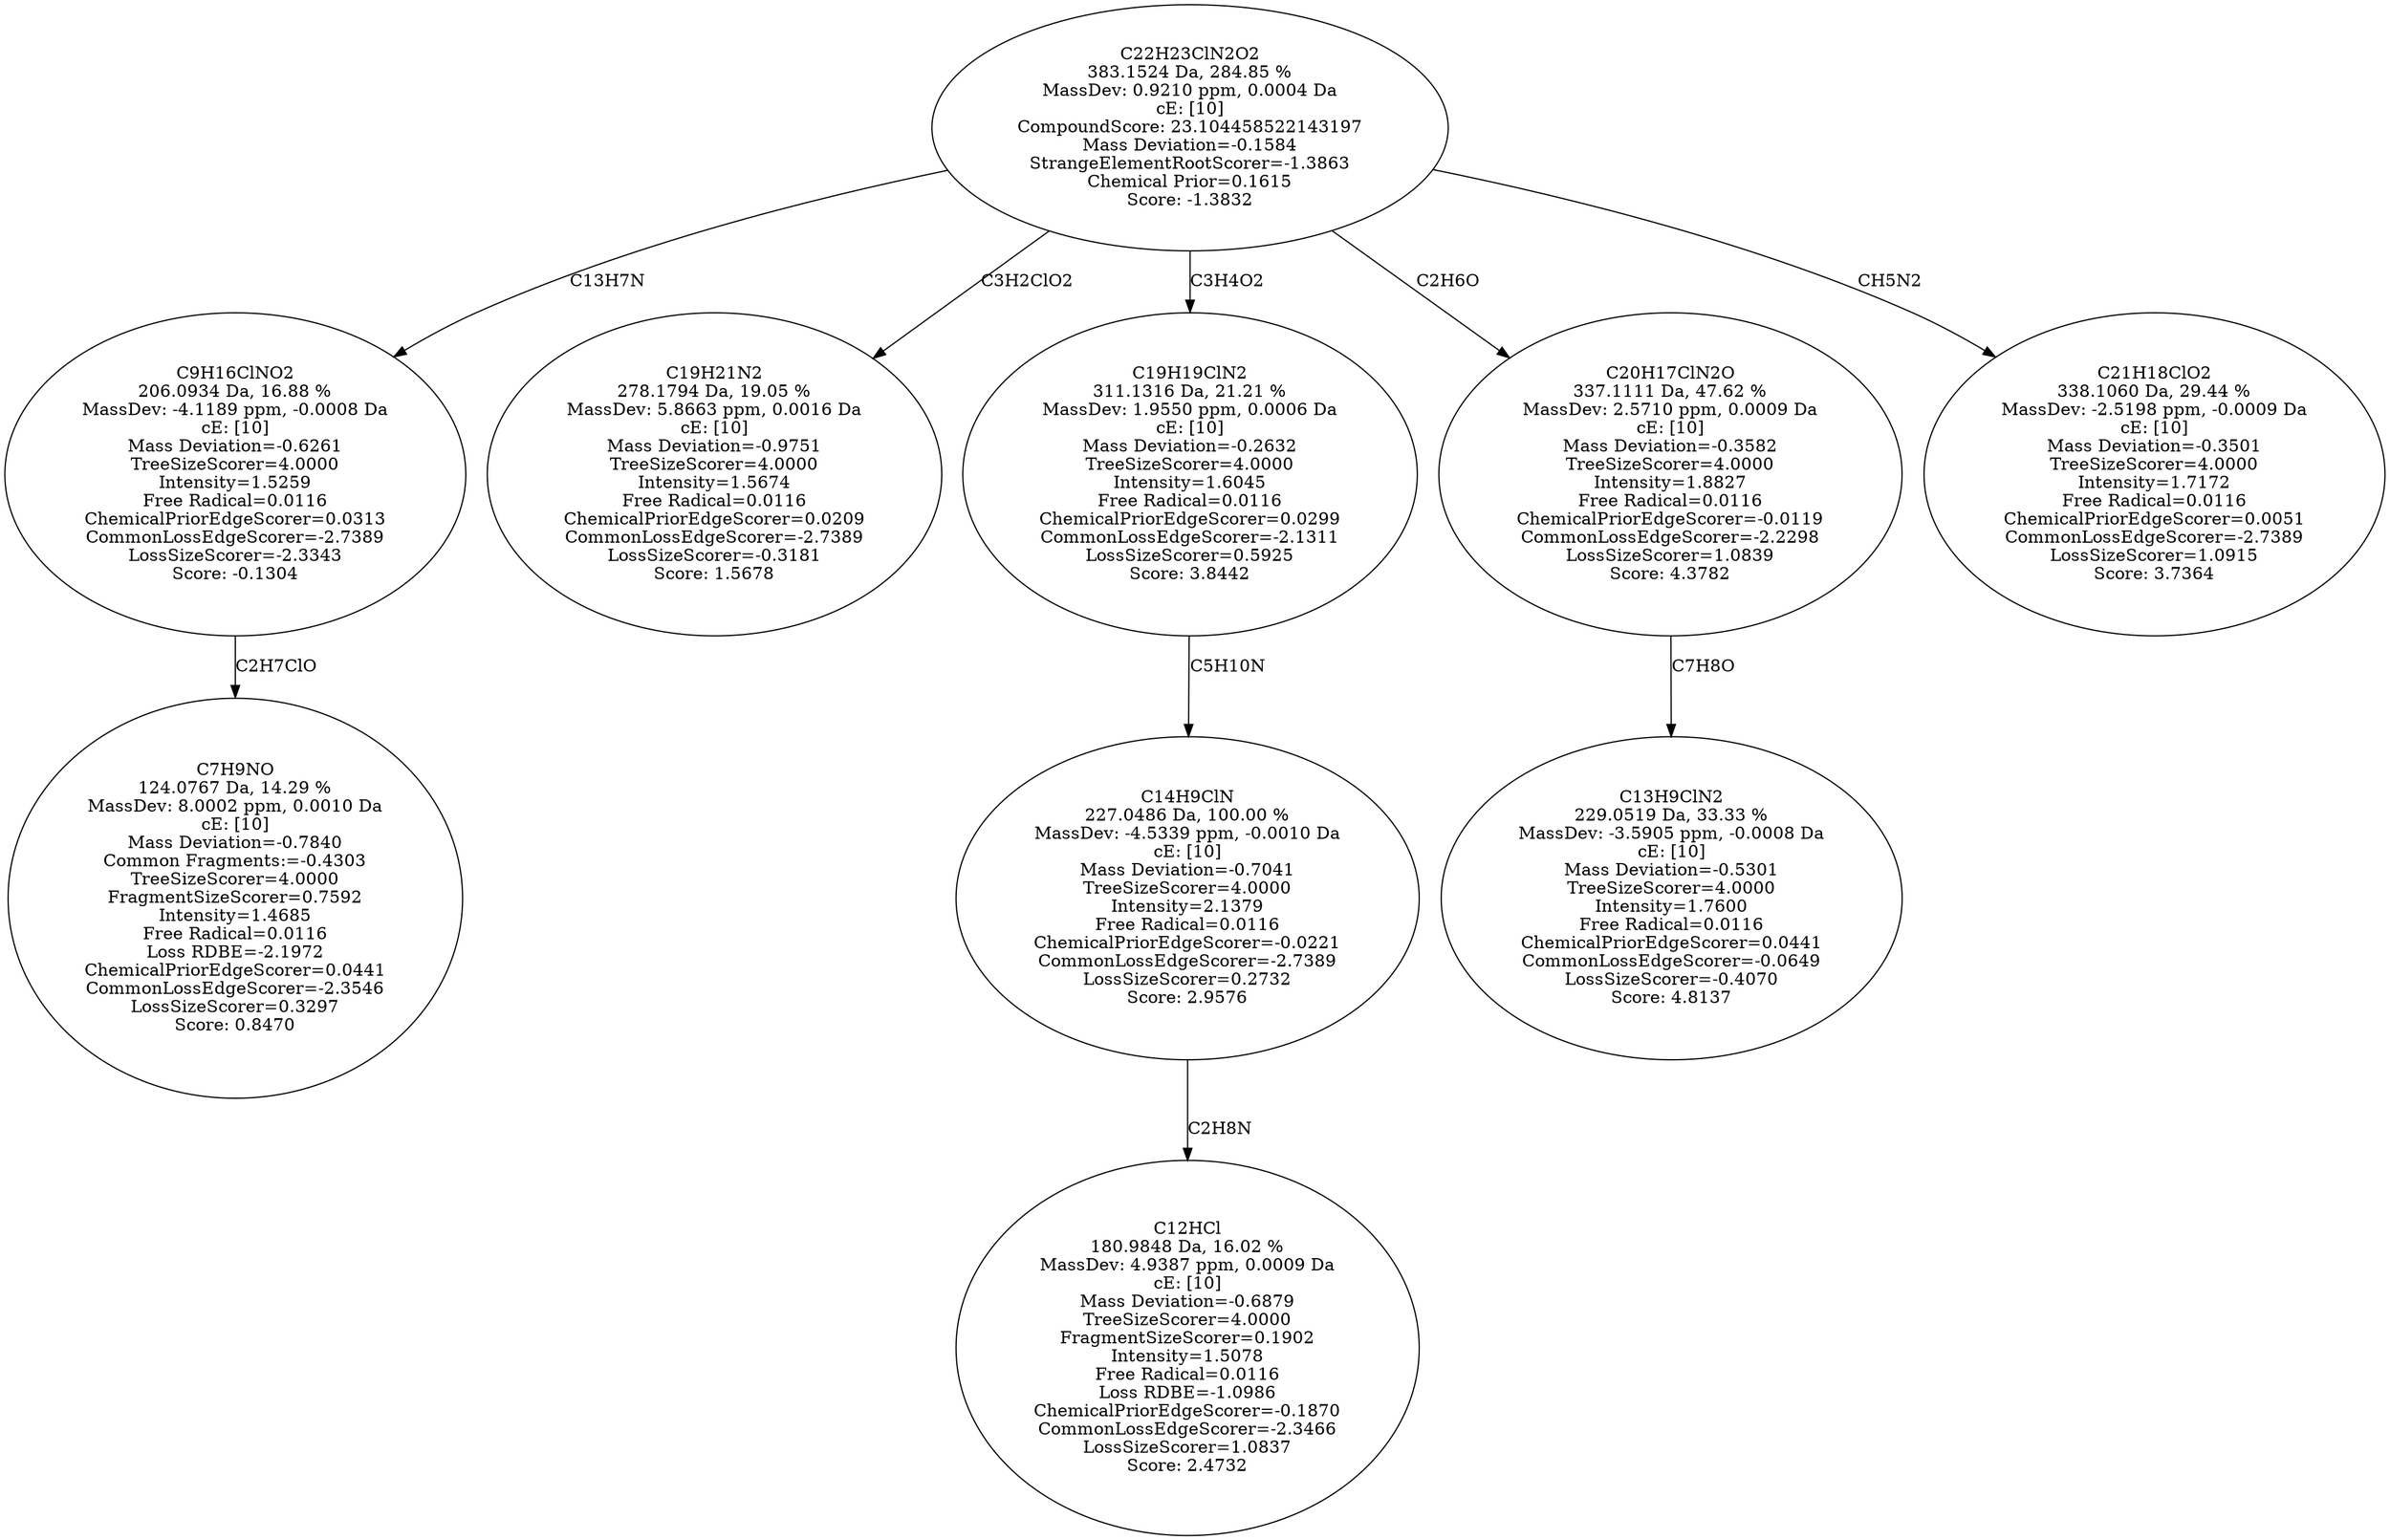 strict digraph {
v1 [label="C7H9NO\n124.0767 Da, 14.29 %\nMassDev: 8.0002 ppm, 0.0010 Da\ncE: [10]\nMass Deviation=-0.7840\nCommon Fragments:=-0.4303\nTreeSizeScorer=4.0000\nFragmentSizeScorer=0.7592\nIntensity=1.4685\nFree Radical=0.0116\nLoss RDBE=-2.1972\nChemicalPriorEdgeScorer=0.0441\nCommonLossEdgeScorer=-2.3546\nLossSizeScorer=0.3297\nScore: 0.8470"];
v2 [label="C9H16ClNO2\n206.0934 Da, 16.88 %\nMassDev: -4.1189 ppm, -0.0008 Da\ncE: [10]\nMass Deviation=-0.6261\nTreeSizeScorer=4.0000\nIntensity=1.5259\nFree Radical=0.0116\nChemicalPriorEdgeScorer=0.0313\nCommonLossEdgeScorer=-2.7389\nLossSizeScorer=-2.3343\nScore: -0.1304"];
v3 [label="C19H21N2\n278.1794 Da, 19.05 %\nMassDev: 5.8663 ppm, 0.0016 Da\ncE: [10]\nMass Deviation=-0.9751\nTreeSizeScorer=4.0000\nIntensity=1.5674\nFree Radical=0.0116\nChemicalPriorEdgeScorer=0.0209\nCommonLossEdgeScorer=-2.7389\nLossSizeScorer=-0.3181\nScore: 1.5678"];
v4 [label="C12HCl\n180.9848 Da, 16.02 %\nMassDev: 4.9387 ppm, 0.0009 Da\ncE: [10]\nMass Deviation=-0.6879\nTreeSizeScorer=4.0000\nFragmentSizeScorer=0.1902\nIntensity=1.5078\nFree Radical=0.0116\nLoss RDBE=-1.0986\nChemicalPriorEdgeScorer=-0.1870\nCommonLossEdgeScorer=-2.3466\nLossSizeScorer=1.0837\nScore: 2.4732"];
v5 [label="C14H9ClN\n227.0486 Da, 100.00 %\nMassDev: -4.5339 ppm, -0.0010 Da\ncE: [10]\nMass Deviation=-0.7041\nTreeSizeScorer=4.0000\nIntensity=2.1379\nFree Radical=0.0116\nChemicalPriorEdgeScorer=-0.0221\nCommonLossEdgeScorer=-2.7389\nLossSizeScorer=0.2732\nScore: 2.9576"];
v6 [label="C19H19ClN2\n311.1316 Da, 21.21 %\nMassDev: 1.9550 ppm, 0.0006 Da\ncE: [10]\nMass Deviation=-0.2632\nTreeSizeScorer=4.0000\nIntensity=1.6045\nFree Radical=0.0116\nChemicalPriorEdgeScorer=0.0299\nCommonLossEdgeScorer=-2.1311\nLossSizeScorer=0.5925\nScore: 3.8442"];
v7 [label="C13H9ClN2\n229.0519 Da, 33.33 %\nMassDev: -3.5905 ppm, -0.0008 Da\ncE: [10]\nMass Deviation=-0.5301\nTreeSizeScorer=4.0000\nIntensity=1.7600\nFree Radical=0.0116\nChemicalPriorEdgeScorer=0.0441\nCommonLossEdgeScorer=-0.0649\nLossSizeScorer=-0.4070\nScore: 4.8137"];
v8 [label="C20H17ClN2O\n337.1111 Da, 47.62 %\nMassDev: 2.5710 ppm, 0.0009 Da\ncE: [10]\nMass Deviation=-0.3582\nTreeSizeScorer=4.0000\nIntensity=1.8827\nFree Radical=0.0116\nChemicalPriorEdgeScorer=-0.0119\nCommonLossEdgeScorer=-2.2298\nLossSizeScorer=1.0839\nScore: 4.3782"];
v9 [label="C21H18ClO2\n338.1060 Da, 29.44 %\nMassDev: -2.5198 ppm, -0.0009 Da\ncE: [10]\nMass Deviation=-0.3501\nTreeSizeScorer=4.0000\nIntensity=1.7172\nFree Radical=0.0116\nChemicalPriorEdgeScorer=0.0051\nCommonLossEdgeScorer=-2.7389\nLossSizeScorer=1.0915\nScore: 3.7364"];
v10 [label="C22H23ClN2O2\n383.1524 Da, 284.85 %\nMassDev: 0.9210 ppm, 0.0004 Da\ncE: [10]\nCompoundScore: 23.104458522143197\nMass Deviation=-0.1584\nStrangeElementRootScorer=-1.3863\nChemical Prior=0.1615\nScore: -1.3832"];
v2 -> v1 [label="C2H7ClO"];
v10 -> v2 [label="C13H7N"];
v10 -> v3 [label="C3H2ClO2"];
v5 -> v4 [label="C2H8N"];
v6 -> v5 [label="C5H10N"];
v10 -> v6 [label="C3H4O2"];
v8 -> v7 [label="C7H8O"];
v10 -> v8 [label="C2H6O"];
v10 -> v9 [label="CH5N2"];
}